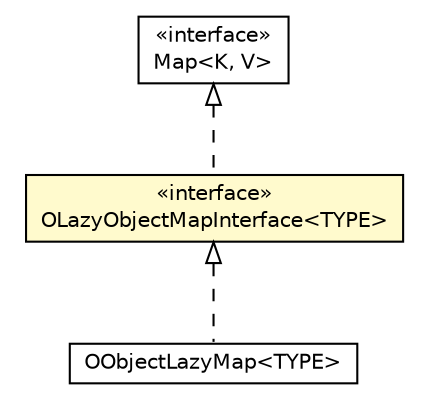 #!/usr/local/bin/dot
#
# Class diagram 
# Generated by UMLGraph version R5_6-24-gf6e263 (http://www.umlgraph.org/)
#

digraph G {
	edge [fontname="Helvetica",fontsize=10,labelfontname="Helvetica",labelfontsize=10];
	node [fontname="Helvetica",fontsize=10,shape=plaintext];
	nodesep=0.25;
	ranksep=0.5;
	// com.orientechnologies.orient.core.db.object.OLazyObjectMapInterface<TYPE>
	c4109908 [label=<<table title="com.orientechnologies.orient.core.db.object.OLazyObjectMapInterface" border="0" cellborder="1" cellspacing="0" cellpadding="2" port="p" bgcolor="lemonChiffon" href="./OLazyObjectMapInterface.html">
		<tr><td><table border="0" cellspacing="0" cellpadding="1">
<tr><td align="center" balign="center"> &#171;interface&#187; </td></tr>
<tr><td align="center" balign="center"> OLazyObjectMapInterface&lt;TYPE&gt; </td></tr>
		</table></td></tr>
		</table>>, URL="./OLazyObjectMapInterface.html", fontname="Helvetica", fontcolor="black", fontsize=10.0];
	// com.orientechnologies.orient.object.db.OObjectLazyMap<TYPE>
	c4109923 [label=<<table title="com.orientechnologies.orient.object.db.OObjectLazyMap" border="0" cellborder="1" cellspacing="0" cellpadding="2" port="p" href="../../../object/db/OObjectLazyMap.html">
		<tr><td><table border="0" cellspacing="0" cellpadding="1">
<tr><td align="center" balign="center"> OObjectLazyMap&lt;TYPE&gt; </td></tr>
		</table></td></tr>
		</table>>, URL="../../../object/db/OObjectLazyMap.html", fontname="Helvetica", fontcolor="black", fontsize=10.0];
	//com.orientechnologies.orient.core.db.object.OLazyObjectMapInterface<TYPE> implements java.util.Map<K, V>
	c4110648:p -> c4109908:p [dir=back,arrowtail=empty,style=dashed];
	//com.orientechnologies.orient.object.db.OObjectLazyMap<TYPE> implements com.orientechnologies.orient.core.db.object.OLazyObjectMapInterface<TYPE>
	c4109908:p -> c4109923:p [dir=back,arrowtail=empty,style=dashed];
	// java.util.Map<K, V>
	c4110648 [label=<<table title="java.util.Map" border="0" cellborder="1" cellspacing="0" cellpadding="2" port="p" href="http://java.sun.com/j2se/1.4.2/docs/api/java/util/Map.html">
		<tr><td><table border="0" cellspacing="0" cellpadding="1">
<tr><td align="center" balign="center"> &#171;interface&#187; </td></tr>
<tr><td align="center" balign="center"> Map&lt;K, V&gt; </td></tr>
		</table></td></tr>
		</table>>, URL="http://java.sun.com/j2se/1.4.2/docs/api/java/util/Map.html", fontname="Helvetica", fontcolor="black", fontsize=10.0];
}

